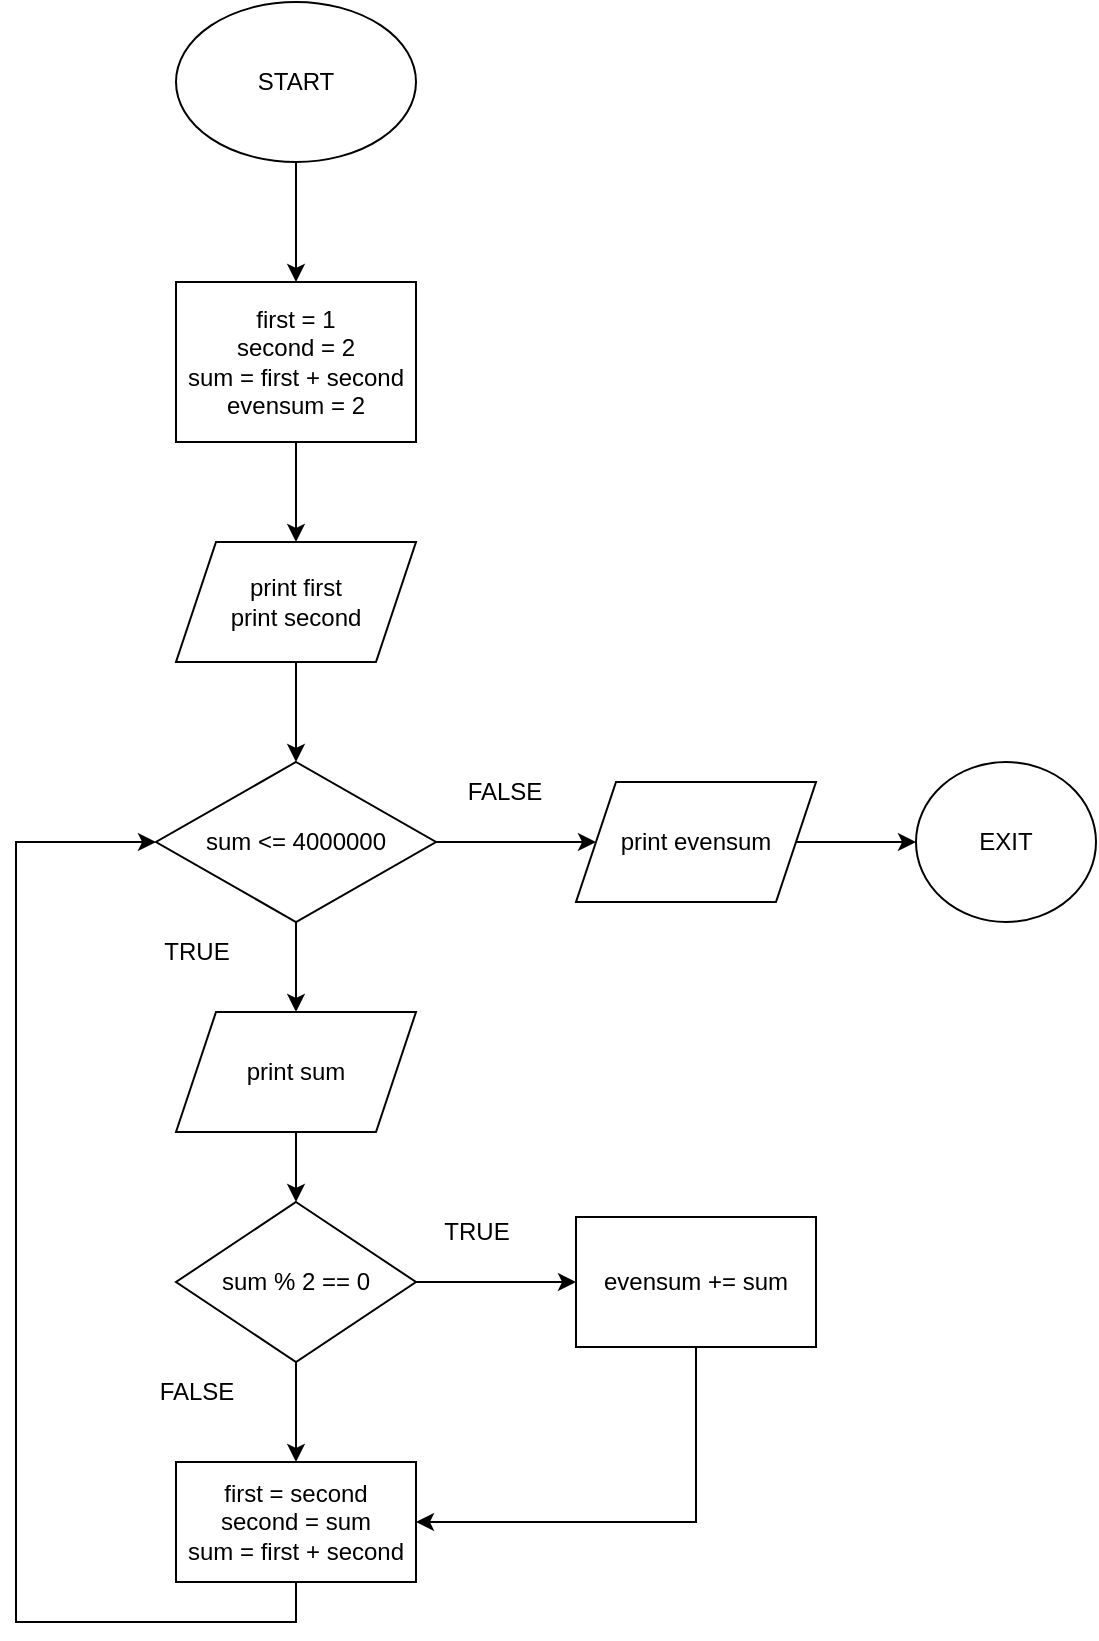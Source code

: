 <mxfile version="28.0.1">
  <diagram name="Sayfa -1" id="ovyk1ROWQpTZFEBrgGEh">
    <mxGraphModel dx="1042" dy="562" grid="1" gridSize="10" guides="1" tooltips="1" connect="1" arrows="1" fold="1" page="1" pageScale="1" pageWidth="827" pageHeight="1169" math="0" shadow="0">
      <root>
        <mxCell id="0" />
        <mxCell id="1" parent="0" />
        <mxCell id="bYPZiJC8aFg5KGE7Bmnl-3" value="" style="edgeStyle=orthogonalEdgeStyle;rounded=0;orthogonalLoop=1;jettySize=auto;html=1;" parent="1" source="bYPZiJC8aFg5KGE7Bmnl-1" target="bYPZiJC8aFg5KGE7Bmnl-2" edge="1">
          <mxGeometry relative="1" as="geometry" />
        </mxCell>
        <mxCell id="bYPZiJC8aFg5KGE7Bmnl-1" value="START" style="ellipse;whiteSpace=wrap;html=1;" parent="1" vertex="1">
          <mxGeometry x="280" y="60" width="120" height="80" as="geometry" />
        </mxCell>
        <mxCell id="bYPZiJC8aFg5KGE7Bmnl-5" value="" style="edgeStyle=orthogonalEdgeStyle;rounded=0;orthogonalLoop=1;jettySize=auto;html=1;entryX=0.5;entryY=0;entryDx=0;entryDy=0;" parent="1" source="bYPZiJC8aFg5KGE7Bmnl-2" target="bYPZiJC8aFg5KGE7Bmnl-8" edge="1">
          <mxGeometry relative="1" as="geometry">
            <Array as="points" />
          </mxGeometry>
        </mxCell>
        <mxCell id="bYPZiJC8aFg5KGE7Bmnl-2" value="first = 1&lt;div&gt;second = 2&lt;/div&gt;&lt;div&gt;sum = first + second&lt;/div&gt;&lt;div&gt;evensum = 2&lt;/div&gt;" style="rounded=0;whiteSpace=wrap;html=1;" parent="1" vertex="1">
          <mxGeometry x="280" y="200" width="120" height="80" as="geometry" />
        </mxCell>
        <mxCell id="bYPZiJC8aFg5KGE7Bmnl-59" style="edgeStyle=orthogonalEdgeStyle;rounded=0;orthogonalLoop=1;jettySize=auto;html=1;exitX=0.5;exitY=1;exitDx=0;exitDy=0;entryX=0.5;entryY=0;entryDx=0;entryDy=0;" parent="1" source="bYPZiJC8aFg5KGE7Bmnl-4" target="bYPZiJC8aFg5KGE7Bmnl-19" edge="1">
          <mxGeometry relative="1" as="geometry" />
        </mxCell>
        <mxCell id="bYPZiJC8aFg5KGE7Bmnl-63" style="edgeStyle=orthogonalEdgeStyle;rounded=0;orthogonalLoop=1;jettySize=auto;html=1;exitX=1;exitY=0.5;exitDx=0;exitDy=0;entryX=0;entryY=0.5;entryDx=0;entryDy=0;" parent="1" source="bYPZiJC8aFg5KGE7Bmnl-4" target="bYPZiJC8aFg5KGE7Bmnl-16" edge="1">
          <mxGeometry relative="1" as="geometry" />
        </mxCell>
        <mxCell id="bYPZiJC8aFg5KGE7Bmnl-4" value="sum % 2 == 0" style="rhombus;whiteSpace=wrap;html=1;" parent="1" vertex="1">
          <mxGeometry x="280" y="660" width="120" height="80" as="geometry" />
        </mxCell>
        <mxCell id="bYPZiJC8aFg5KGE7Bmnl-10" value="" style="edgeStyle=orthogonalEdgeStyle;rounded=0;orthogonalLoop=1;jettySize=auto;html=1;" parent="1" source="bYPZiJC8aFg5KGE7Bmnl-8" edge="1">
          <mxGeometry relative="1" as="geometry">
            <mxPoint x="340" y="440" as="targetPoint" />
          </mxGeometry>
        </mxCell>
        <mxCell id="bYPZiJC8aFg5KGE7Bmnl-8" value="print first&lt;div&gt;print second&lt;/div&gt;" style="shape=parallelogram;perimeter=parallelogramPerimeter;whiteSpace=wrap;html=1;fixedSize=1;" parent="1" vertex="1">
          <mxGeometry x="280" y="330" width="120" height="60" as="geometry" />
        </mxCell>
        <mxCell id="bYPZiJC8aFg5KGE7Bmnl-40" style="edgeStyle=orthogonalEdgeStyle;rounded=0;orthogonalLoop=1;jettySize=auto;html=1;exitX=0.5;exitY=1;exitDx=0;exitDy=0;entryX=0.5;entryY=0;entryDx=0;entryDy=0;" parent="1" source="bYPZiJC8aFg5KGE7Bmnl-14" edge="1">
          <mxGeometry relative="1" as="geometry">
            <mxPoint x="339.998" y="565" as="targetPoint" />
          </mxGeometry>
        </mxCell>
        <mxCell id="bYPZiJC8aFg5KGE7Bmnl-68" style="edgeStyle=orthogonalEdgeStyle;rounded=0;orthogonalLoop=1;jettySize=auto;html=1;exitX=1;exitY=0.5;exitDx=0;exitDy=0;entryX=0;entryY=0.5;entryDx=0;entryDy=0;" parent="1" source="bYPZiJC8aFg5KGE7Bmnl-14" target="bYPZiJC8aFg5KGE7Bmnl-51" edge="1">
          <mxGeometry relative="1" as="geometry" />
        </mxCell>
        <mxCell id="bYPZiJC8aFg5KGE7Bmnl-14" value="sum &amp;lt;= 4000000" style="rhombus;whiteSpace=wrap;html=1;" parent="1" vertex="1">
          <mxGeometry x="270" y="440" width="140" height="80" as="geometry" />
        </mxCell>
        <mxCell id="jX_MZr093N2uugWsJERp-1" style="edgeStyle=orthogonalEdgeStyle;rounded=0;orthogonalLoop=1;jettySize=auto;html=1;exitX=0.5;exitY=1;exitDx=0;exitDy=0;entryX=1;entryY=0.5;entryDx=0;entryDy=0;" edge="1" parent="1" source="bYPZiJC8aFg5KGE7Bmnl-16" target="bYPZiJC8aFg5KGE7Bmnl-19">
          <mxGeometry relative="1" as="geometry" />
        </mxCell>
        <mxCell id="bYPZiJC8aFg5KGE7Bmnl-16" value="evensum += sum" style="rounded=0;whiteSpace=wrap;html=1;" parent="1" vertex="1">
          <mxGeometry x="480" y="667.5" width="120" height="65" as="geometry" />
        </mxCell>
        <mxCell id="bYPZiJC8aFg5KGE7Bmnl-66" style="edgeStyle=orthogonalEdgeStyle;rounded=0;orthogonalLoop=1;jettySize=auto;html=1;exitX=0.5;exitY=1;exitDx=0;exitDy=0;entryX=0;entryY=0.5;entryDx=0;entryDy=0;" parent="1" source="bYPZiJC8aFg5KGE7Bmnl-19" target="bYPZiJC8aFg5KGE7Bmnl-14" edge="1">
          <mxGeometry relative="1" as="geometry">
            <Array as="points">
              <mxPoint x="340" y="870" />
              <mxPoint x="200" y="870" />
              <mxPoint x="200" y="480" />
            </Array>
          </mxGeometry>
        </mxCell>
        <mxCell id="bYPZiJC8aFg5KGE7Bmnl-19" value="first = second&lt;div&gt;second = sum&lt;/div&gt;&lt;div&gt;sum = first + second&lt;/div&gt;" style="rounded=0;whiteSpace=wrap;html=1;" parent="1" vertex="1">
          <mxGeometry x="280" y="790" width="120" height="60" as="geometry" />
        </mxCell>
        <mxCell id="bYPZiJC8aFg5KGE7Bmnl-29" value="TRUE" style="text;html=1;align=center;verticalAlign=middle;resizable=0;points=[];autosize=1;strokeColor=none;fillColor=none;" parent="1" vertex="1">
          <mxGeometry x="260" y="520" width="60" height="30" as="geometry" />
        </mxCell>
        <mxCell id="bYPZiJC8aFg5KGE7Bmnl-37" value="FALSE" style="text;html=1;align=center;verticalAlign=middle;resizable=0;points=[];autosize=1;strokeColor=none;fillColor=none;" parent="1" vertex="1">
          <mxGeometry x="414" y="440" width="60" height="30" as="geometry" />
        </mxCell>
        <mxCell id="bYPZiJC8aFg5KGE7Bmnl-57" style="edgeStyle=orthogonalEdgeStyle;rounded=0;orthogonalLoop=1;jettySize=auto;html=1;exitX=0.5;exitY=1;exitDx=0;exitDy=0;entryX=0.5;entryY=0;entryDx=0;entryDy=0;" parent="1" source="bYPZiJC8aFg5KGE7Bmnl-47" target="bYPZiJC8aFg5KGE7Bmnl-4" edge="1">
          <mxGeometry relative="1" as="geometry" />
        </mxCell>
        <mxCell id="bYPZiJC8aFg5KGE7Bmnl-47" value="print sum" style="shape=parallelogram;perimeter=parallelogramPerimeter;whiteSpace=wrap;html=1;fixedSize=1;" parent="1" vertex="1">
          <mxGeometry x="280" y="565" width="120" height="60" as="geometry" />
        </mxCell>
        <mxCell id="jX_MZr093N2uugWsJERp-2" style="edgeStyle=orthogonalEdgeStyle;rounded=0;orthogonalLoop=1;jettySize=auto;html=1;exitX=1;exitY=0.5;exitDx=0;exitDy=0;" edge="1" parent="1" source="bYPZiJC8aFg5KGE7Bmnl-51" target="jX_MZr093N2uugWsJERp-3">
          <mxGeometry relative="1" as="geometry">
            <mxPoint x="650" y="480" as="targetPoint" />
          </mxGeometry>
        </mxCell>
        <mxCell id="bYPZiJC8aFg5KGE7Bmnl-51" value="print evensum" style="shape=parallelogram;perimeter=parallelogramPerimeter;whiteSpace=wrap;html=1;fixedSize=1;" parent="1" vertex="1">
          <mxGeometry x="480" y="450" width="120" height="60" as="geometry" />
        </mxCell>
        <mxCell id="bYPZiJC8aFg5KGE7Bmnl-64" value="TRUE" style="text;html=1;align=center;verticalAlign=middle;resizable=0;points=[];autosize=1;strokeColor=none;fillColor=none;" parent="1" vertex="1">
          <mxGeometry x="400" y="660" width="60" height="30" as="geometry" />
        </mxCell>
        <mxCell id="bYPZiJC8aFg5KGE7Bmnl-65" value="FALSE" style="text;html=1;align=center;verticalAlign=middle;resizable=0;points=[];autosize=1;strokeColor=none;fillColor=none;" parent="1" vertex="1">
          <mxGeometry x="260" y="740" width="60" height="30" as="geometry" />
        </mxCell>
        <mxCell id="bYPZiJC8aFg5KGE7Bmnl-67" style="edgeStyle=orthogonalEdgeStyle;rounded=0;orthogonalLoop=1;jettySize=auto;html=1;exitX=0.5;exitY=1;exitDx=0;exitDy=0;" parent="1" source="bYPZiJC8aFg5KGE7Bmnl-51" target="bYPZiJC8aFg5KGE7Bmnl-51" edge="1">
          <mxGeometry relative="1" as="geometry" />
        </mxCell>
        <mxCell id="jX_MZr093N2uugWsJERp-3" value="EXIT" style="ellipse;whiteSpace=wrap;html=1;" vertex="1" parent="1">
          <mxGeometry x="650" y="440" width="90" height="80" as="geometry" />
        </mxCell>
      </root>
    </mxGraphModel>
  </diagram>
</mxfile>
